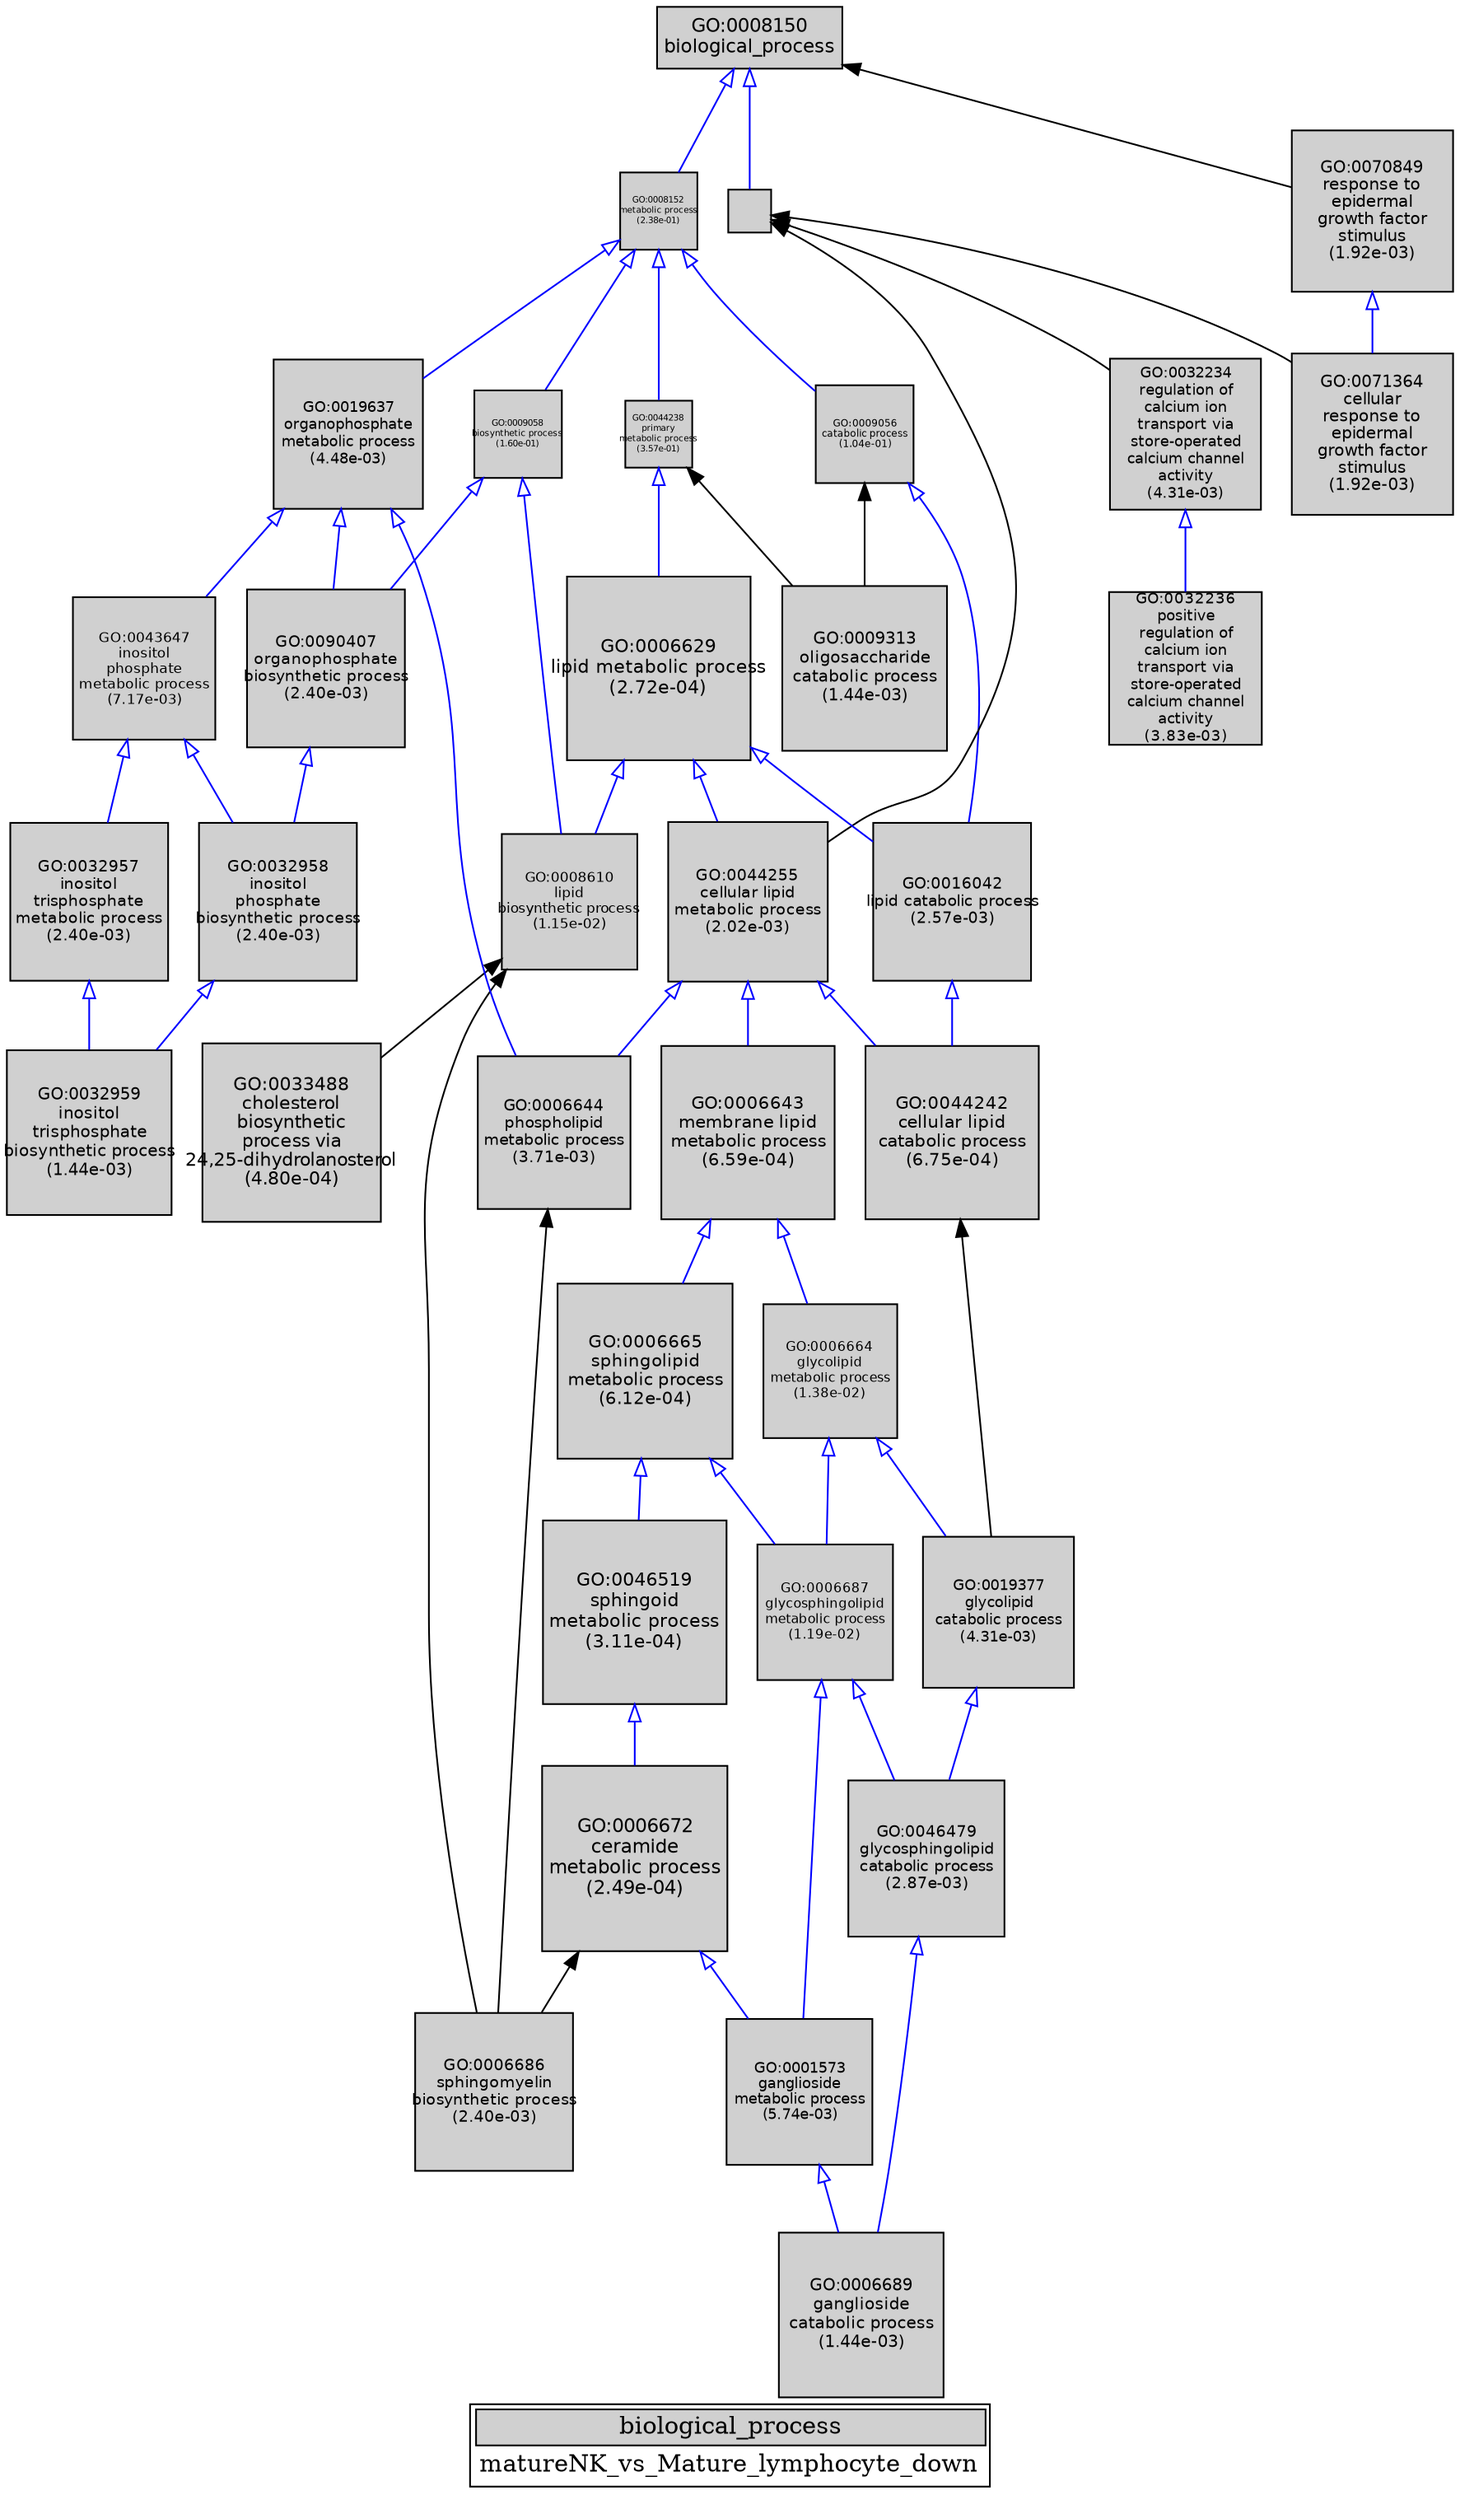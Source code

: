 digraph "biological_process" {
graph [ bgcolor = "#FFFFFF", label = <<TABLE COLOR="black" BGCOLOR="white"><TR><TD COLSPAN="2" BGCOLOR="#D0D0D0"><FONT COLOR="black">biological_process</FONT></TD></TR><TR><TD BORDER="0">matureNK_vs_Mature_lymphocyte_down</TD></TR></TABLE>> ];
node [ fontname = "Helvetica" ];

subgraph "nodes" {

node [ style = "filled", fixedsize = "true", width = 1, shape = "box", fontsize = 9, fillcolor = "#D0D0D0", fontcolor = "black", color = "black" ];

"GO:0070849" [ URL = "#GO:0070849", label = <<TABLE BORDER="0"><TR><TD>GO:0070849<BR/>response to<BR/>epidermal<BR/>growth factor<BR/>stimulus<BR/>(1.92e-03)</TD></TR></TABLE>>, width = 1.30333043112, shape = "box", fontsize = 9.38397910404, height = 1.30333043112 ];
"GO:0009056" [ URL = "#GO:0009056", label = <<TABLE BORDER="0"><TR><TD>GO:0009056<BR/>catabolic process<BR/>(1.04e-01)</TD></TR></TABLE>>, width = 0.787221341199, shape = "box", fontsize = 5.66799365663, height = 0.787221341199 ];
"GO:0006664" [ URL = "#GO:0006664", label = <<TABLE BORDER="0"><TR><TD>GO:0006664<BR/>glycolipid<BR/>metabolic process<BR/>(1.38e-02)</TD></TR></TABLE>>, width = 1.07953751861, shape = "box", fontsize = 7.77267013399, height = 1.07953751861 ];
"GO:0043647" [ URL = "#GO:0043647", label = <<TABLE BORDER="0"><TR><TD>GO:0043647<BR/>inositol<BR/>phosphate<BR/>metabolic process<BR/>(7.17e-03)</TD></TR></TABLE>>, width = 1.15868445524, shape = "box", fontsize = 8.34252807773, height = 1.15868445524 ];
"GO:0006665" [ URL = "#GO:0006665", label = <<TABLE BORDER="0"><TR><TD>GO:0006665<BR/>sphingolipid<BR/>metabolic process<BR/>(6.12e-04)</TD></TR></TABLE>>, width = 1.41662627389, shape = "box", fontsize = 10.199709172, height = 1.41662627389 ];
"GO:0008152" [ URL = "#GO:0008152", label = <<TABLE BORDER="0"><TR><TD>GO:0008152<BR/>metabolic process<BR/>(2.38e-01)</TD></TR></TABLE>>, width = 0.6302456524, shape = "box", fontsize = 5.0, height = 0.6302456524 ];
"GO:0033488" [ URL = "#GO:0033488", label = <<TABLE BORDER="0"><TR><TD>GO:0033488<BR/>cholesterol<BR/>biosynthetic<BR/>process via<BR/>24,25-dihydrolanosterol<BR/>(4.80e-04)</TD></TR></TABLE>>, width = 1.43967112203, shape = "box", fontsize = 10.3656320786, height = 1.43967112203 ];
"GO:0001573" [ URL = "#GO:0001573", label = <<TABLE BORDER="0"><TR><TD>GO:0001573<BR/>ganglioside<BR/>metabolic process<BR/>(5.74e-03)</TD></TR></TABLE>>, width = 1.18431744982, shape = "box", fontsize = 8.52708563867, height = 1.18431744982 ];
"GO:0044238" [ URL = "#GO:0044238", label = <<TABLE BORDER="0"><TR><TD>GO:0044238<BR/>primary<BR/>metabolic process<BR/>(3.57e-01)</TD></TR></TABLE>>, width = 0.536609148283, shape = "box", fontsize = 5.0, height = 0.536609148283 ];
"GO:0008610" [ URL = "#GO:0008610", label = <<TABLE BORDER="0"><TR><TD>GO:0008610<BR/>lipid<BR/>biosynthetic process<BR/>(1.15e-02)</TD></TR></TABLE>>, width = 1.102474139, shape = "box", fontsize = 7.93781380083, height = 1.102474139 ];
"GO:0046479" [ URL = "#GO:0046479", label = <<TABLE BORDER="0"><TR><TD>GO:0046479<BR/>glycosphingolipid<BR/>catabolic process<BR/>(2.87e-03)</TD></TR></TABLE>>, width = 1.26069407673, shape = "box", fontsize = 9.07699735249, height = 1.26069407673 ];
"GO:0006687" [ URL = "#GO:0006687", label = <<TABLE BORDER="0"><TR><TD>GO:0006687<BR/>glycosphingolipid<BR/>metabolic process<BR/>(1.19e-02)</TD></TR></TABLE>>, width = 1.09783275211, shape = "box", fontsize = 7.90439581521, height = 1.09783275211 ];
"GO:0009313" [ URL = "#GO:0009313", label = <<TABLE BORDER="0"><TR><TD>GO:0009313<BR/>oligosaccharide<BR/>catabolic process<BR/>(1.44e-03)</TD></TR></TABLE>>, width = 1.33276318211, shape = "box", fontsize = 9.59589491117, height = 1.33276318211 ];
"GO:0006689" [ URL = "#GO:0006689", label = <<TABLE BORDER="0"><TR><TD>GO:0006689<BR/>ganglioside<BR/>catabolic process<BR/>(1.44e-03)</TD></TR></TABLE>>, width = 1.33276318211, shape = "box", fontsize = 9.59589491117, height = 1.33276318211 ];
"GO:0006643" [ URL = "#GO:0006643", label = <<TABLE BORDER="0"><TR><TD>GO:0006643<BR/>membrane lipid<BR/>metabolic process<BR/>(6.59e-04)</TD></TR></TABLE>>, width = 1.4096170692, shape = "box", fontsize = 10.1492428983, height = 1.4096170692 ];
"GO:0090407" [ URL = "#GO:0090407", label = <<TABLE BORDER="0"><TR><TD>GO:0090407<BR/>organophosphate<BR/>biosynthetic process<BR/>(2.40e-03)</TD></TR></TABLE>>, width = 1.28003950258, shape = "box", fontsize = 9.21628441857, height = 1.28003950258 ];
"GO:0019637" [ URL = "#GO:0019637", label = <<TABLE BORDER="0"><TR><TD>GO:0019637<BR/>organophosphate<BR/>metabolic process<BR/>(4.48e-03)</TD></TR></TABLE>>, width = 1.21230480452, shape = "box", fontsize = 8.72859459253, height = 1.21230480452 ];
"GO:0009987" [ URL = "#GO:0009987", label = "", width = 0.347989258862, shape = "box", height = 0.347989258862 ];
"GO:0019377" [ URL = "#GO:0019377", label = <<TABLE BORDER="0"><TR><TD>GO:0019377<BR/>glycolipid<BR/>catabolic process<BR/>(4.31e-03)</TD></TR></TABLE>>, width = 1.21658718112, shape = "box", fontsize = 8.75942770404, height = 1.21658718112 ];
"GO:0032959" [ URL = "#GO:0032959", label = <<TABLE BORDER="0"><TR><TD>GO:0032959<BR/>inositol<BR/>trisphosphate<BR/>biosynthetic process<BR/>(1.44e-03)</TD></TR></TABLE>>, width = 1.33276318211, shape = "box", fontsize = 9.59589491117, height = 1.33276318211 ];
"GO:0046519" [ URL = "#GO:0046519", label = <<TABLE BORDER="0"><TR><TD>GO:0046519<BR/>sphingoid<BR/>metabolic process<BR/>(3.11e-04)</TD></TR></TABLE>>, width = 1.47978547322, shape = "box", fontsize = 10.6544554072, height = 1.47978547322 ];
"GO:0016042" [ URL = "#GO:0016042", label = <<TABLE BORDER="0"><TR><TD>GO:0016042<BR/>lipid catabolic process<BR/>(2.57e-03)</TD></TR></TABLE>>, width = 1.27262388726, shape = "box", fontsize = 9.16289198828, height = 1.27262388726 ];
"GO:0009058" [ URL = "#GO:0009058", label = <<TABLE BORDER="0"><TR><TD>GO:0009058<BR/>biosynthetic process<BR/>(1.60e-01)</TD></TR></TABLE>>, width = 0.710529019077, shape = "box", fontsize = 5.11580893735, height = 0.710529019077 ];
"GO:0044242" [ URL = "#GO:0044242", label = <<TABLE BORDER="0"><TR><TD>GO:0044242<BR/>cellular lipid<BR/>catabolic process<BR/>(6.75e-04)</TD></TR></TABLE>>, width = 1.40733021165, shape = "box", fontsize = 10.1327775239, height = 1.40733021165 ];
"GO:0006629" [ URL = "#GO:0006629", label = <<TABLE BORDER="0"><TR><TD>GO:0006629<BR/>lipid metabolic process<BR/>(2.72e-04)</TD></TR></TABLE>>, width = 1.49194653781, shape = "box", fontsize = 10.7420150722, height = 1.49194653781 ];
"GO:0071364" [ URL = "#GO:0071364", label = <<TABLE BORDER="0"><TR><TD>GO:0071364<BR/>cellular<BR/>response to<BR/>epidermal<BR/>growth factor<BR/>stimulus<BR/>(1.92e-03)</TD></TR></TABLE>>, width = 1.30333043112, shape = "box", fontsize = 9.38397910404, height = 1.30333043112 ];
"GO:0006672" [ URL = "#GO:0006672", label = <<TABLE BORDER="0"><TR><TD>GO:0006672<BR/>ceramide<BR/>metabolic process<BR/>(2.49e-04)</TD></TR></TABLE>>, width = 1.5, shape = "box", fontsize = 10.8, height = 1.5 ];
"GO:0032957" [ URL = "#GO:0032957", label = <<TABLE BORDER="0"><TR><TD>GO:0032957<BR/>inositol<BR/>trisphosphate<BR/>metabolic process<BR/>(2.40e-03)</TD></TR></TABLE>>, width = 1.28003950258, shape = "box", fontsize = 9.21628441857, height = 1.28003950258 ];
"GO:0044255" [ URL = "#GO:0044255", label = <<TABLE BORDER="0"><TR><TD>GO:0044255<BR/>cellular lipid<BR/>metabolic process<BR/>(2.02e-03)</TD></TR></TABLE>>, width = 1.29809862327, shape = "box", fontsize = 9.34631008754, height = 1.29809862327 ];
"GO:0032958" [ URL = "#GO:0032958", label = <<TABLE BORDER="0"><TR><TD>GO:0032958<BR/>inositol<BR/>phosphate<BR/>biosynthetic process<BR/>(2.40e-03)</TD></TR></TABLE>>, width = 1.28003950258, shape = "box", fontsize = 9.21628441857, height = 1.28003950258 ];
"GO:0006686" [ URL = "#GO:0006686", label = <<TABLE BORDER="0"><TR><TD>GO:0006686<BR/>sphingomyelin<BR/>biosynthetic process<BR/>(2.40e-03)</TD></TR></TABLE>>, width = 1.28003950258, shape = "box", fontsize = 9.21628441857, height = 1.28003950258 ];
"GO:0006644" [ URL = "#GO:0006644", label = <<TABLE BORDER="0"><TR><TD>GO:0006644<BR/>phospholipid<BR/>metabolic process<BR/>(3.71e-03)</TD></TR></TABLE>>, width = 1.23298901111, shape = "box", fontsize = 8.87752087996, height = 1.23298901111 ];
"GO:0032236" [ URL = "#GO:0032236", label = <<TABLE BORDER="0"><TR><TD>GO:0032236<BR/>positive<BR/>regulation of<BR/>calcium ion<BR/>transport via<BR/>store-operated<BR/>calcium channel<BR/>activity<BR/>(3.83e-03)</TD></TR></TABLE>>, width = 1.22955989787, shape = "box", fontsize = 8.85283126469, height = 1.22955989787 ];
"GO:0008150" [ URL = "#GO:0008150", label = <<TABLE BORDER="0"><TR><TD>GO:0008150<BR/>biological_process</TD></TR></TABLE>>, width = 1.5, shape = "box", fontsize = 10.8 ];
"GO:0032234" [ URL = "#GO:0032234", label = <<TABLE BORDER="0"><TR><TD>GO:0032234<BR/>regulation of<BR/>calcium ion<BR/>transport via<BR/>store-operated<BR/>calcium channel<BR/>activity<BR/>(4.31e-03)</TD></TR></TABLE>>, width = 1.21658718112, shape = "box", fontsize = 8.75942770404, height = 1.21658718112 ];
}
subgraph "edges" {


edge [ dir = "back", weight = 1 ];
subgraph "regulates" {


edge [ color = "cyan", arrowtail = "none" ];
subgraph "positive" {


edge [ color = "green", arrowtail = "vee" ];
}
subgraph "negative" {


edge [ color = "red", arrowtail = "tee" ];
}
}
subgraph "part_of" {


edge [ color = "purple", arrowtail = "diamond", weight = 2.5 ];
}
subgraph "is_a" {


edge [ color = "blue", arrowtail = "empty", weight = 5.0 ];
"GO:0006665" -> "GO:0006687";
"GO:0008152" -> "GO:0009058";
"GO:0032958" -> "GO:0032959";
"GO:0019637" -> "GO:0043647";
"GO:0046479" -> "GO:0006689";
"GO:0001573" -> "GO:0006689";
"GO:0006629" -> "GO:0016042";
"GO:0006664" -> "GO:0019377";
"GO:0044255" -> "GO:0044242";
"GO:0008152" -> "GO:0009056";
"GO:0043647" -> "GO:0032958";
"GO:0006672" -> "GO:0001573";
"GO:0046519" -> "GO:0006672";
"GO:0090407" -> "GO:0032958";
"GO:0008150" -> "GO:0008152";
"GO:0006687" -> "GO:0001573";
"GO:0032957" -> "GO:0032959";
"GO:0008150" -> "GO:0009987";
"GO:0006687" -> "GO:0046479";
"GO:0044255" -> "GO:0006643";
"GO:0006664" -> "GO:0006687";
"GO:0009056" -> "GO:0016042";
"GO:0019637" -> "GO:0006644";
"GO:0019637" -> "GO:0090407";
"GO:0006643" -> "GO:0006664";
"GO:0006629" -> "GO:0044255";
"GO:0006629" -> "GO:0008610";
"GO:0009058" -> "GO:0008610";
"GO:0009058" -> "GO:0090407";
"GO:0044238" -> "GO:0006629";
"GO:0032234" -> "GO:0032236";
"GO:0006665" -> "GO:0046519";
"GO:0070849" -> "GO:0071364";
"GO:0044255" -> "GO:0006644";
"GO:0016042" -> "GO:0044242";
"GO:0008152" -> "GO:0019637";
"GO:0019377" -> "GO:0046479";
"GO:0006643" -> "GO:0006665";
"GO:0043647" -> "GO:0032957";
"GO:0008152" -> "GO:0044238";
}
"GO:0044238" -> "GO:0009313";
"GO:0009056" -> "GO:0009313";
"GO:0008610" -> "GO:0033488";
"GO:0006644" -> "GO:0006686";
"GO:0009987" -> "GO:0032234";
"GO:0009987" -> "GO:0044255";
"GO:0006672" -> "GO:0006686";
"GO:0009987" -> "GO:0071364";
"GO:0008610" -> "GO:0006686";
"GO:0044242" -> "GO:0019377";
"GO:0008150" -> "GO:0070849";
}
}
